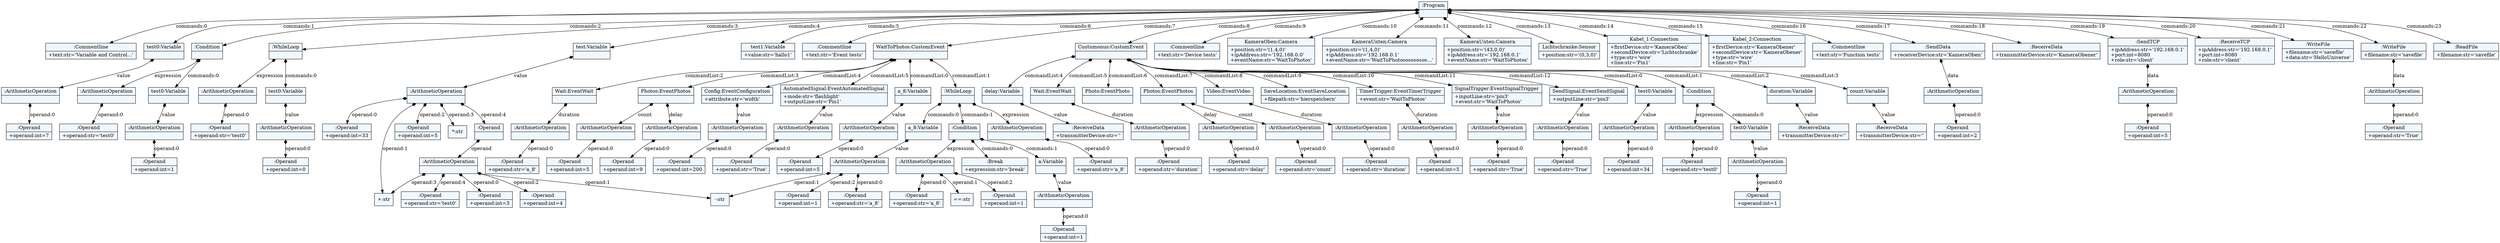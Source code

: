 
    digraph textX {
    fontname = "Bitstream Vera Sans"
    fontsize = 8
    node[
        shape=record,
        style=filled,
        fillcolor=aliceblue
    ]
    nodesep = 0.3
    edge[dir=black,arrowtail=empty]


2173529099872 -> 2173529107264 [label="commands:0" arrowtail=diamond dir=both]
2173529107264[label="{:Commentline|+text:str='Variable and Control...'\l}"]
2173529099872 -> 2173529098528 [label="commands:1" arrowtail=diamond dir=both]
2173529098528 -> 2173529107312 [label="value" arrowtail=diamond dir=both]
2173529107312 -> 2173529203696 [label="operand:0" arrowtail=diamond dir=both]
2173529203696[label="{:Operand|+operand:int=7\l}"]
2173529107312[label="{:ArithmeticOperation|}"]
2173529098528[label="{test0:Variable|}"]
2173529099872 -> 2173529108704 [label="commands:2" arrowtail=diamond dir=both]
2173529108704 -> 2173529208832 [label="expression" arrowtail=diamond dir=both]
2173529208832 -> 2173529195920 [label="operand:0" arrowtail=diamond dir=both]
2173529195920[label="{:Operand|+operand:str='test0'\l}"]
2173529208832[label="{:ArithmeticOperation|}"]
2173529108704 -> 2173529203168 [label="commands:0" arrowtail=diamond dir=both]
2173529203168 -> 2173529208208 [label="value" arrowtail=diamond dir=both]
2173529208208 -> 2173529207152 [label="operand:0" arrowtail=diamond dir=both]
2173529207152[label="{:Operand|+operand:int=1\l}"]
2173529208208[label="{:ArithmeticOperation|}"]
2173529203168[label="{test0:Variable|}"]
2173529108704[label="{:Condition|}"]
2173529099872 -> 2173529096368 [label="commands:3" arrowtail=diamond dir=both]
2173529096368 -> 2173529210800 [label="expression" arrowtail=diamond dir=both]
2173529210800 -> 2173529194576 [label="operand:0" arrowtail=diamond dir=both]
2173529194576[label="{:Operand|+operand:str='test0'\l}"]
2173529210800[label="{:ArithmeticOperation|}"]
2173529096368 -> 2173529195056 [label="commands:0" arrowtail=diamond dir=both]
2173529195056 -> 2173529204704 [label="value" arrowtail=diamond dir=both]
2173529204704 -> 2173529204128 [label="operand:0" arrowtail=diamond dir=both]
2173529204128[label="{:Operand|+operand:int=0\l}"]
2173529204704[label="{:ArithmeticOperation|}"]
2173529195056[label="{test0:Variable|}"]
2173529096368[label="{:WhileLoop|}"]
2173529099872 -> 2173529206240 [label="commands:4" arrowtail=diamond dir=both]
2173529206240 -> 2173529205856 [label="value" arrowtail=diamond dir=both]
2173529205856 -> 2173529203120 [label="operand:0" arrowtail=diamond dir=both]
2173529203120[label="{:Operand|+operand:int=33\l}"]
2173529205856 -> "+:str" [label="operand:1" arrowtail=diamond dir=both]
2173529205856 -> 2173529201968 [label="operand:2" arrowtail=diamond dir=both]
2173529201968[label="{:Operand|+operand:int=5\l}"]
2173529205856 -> "*:str" [label="operand:3" arrowtail=diamond dir=both]
2173529205856 -> 2173529200864 [label="operand:4" arrowtail=diamond dir=both]
2173529200864 -> 2173529202544 [label="operand" arrowtail=diamond dir=both]
2173529202544 -> 2173529210704 [label="operand:0" arrowtail=diamond dir=both]
2173529210704[label="{:Operand|+operand:int=3\l}"]
2173529202544 -> "-:str" [label="operand:1" arrowtail=diamond dir=both]
2173529202544 -> 2173529194672 [label="operand:2" arrowtail=diamond dir=both]
2173529194672[label="{:Operand|+operand:int=4\l}"]
2173529202544 -> "+:str" [label="operand:3" arrowtail=diamond dir=both]
2173529202544 -> 2173529204512 [label="operand:4" arrowtail=diamond dir=both]
2173529204512[label="{:Operand|+operand:str='test0'\l}"]
2173529202544[label="{:ArithmeticOperation|}"]
2173529200864[label="{:Operand|}"]
2173529205856[label="{:ArithmeticOperation|}"]
2173529206240[label="{test:Variable|}"]
2173529099872 -> 2173529210752 [label="commands:5" arrowtail=diamond dir=both]
2173529210752[label="{test1:Variable|+value:str='hallo1'\l}"]
2173529099872 -> 2173529206000 [label="commands:6" arrowtail=diamond dir=both]
2173529206000[label="{:Commentline|+text:str='Event tests'\l}"]
2173529099872 -> 2173529204320 [label="commands:7" arrowtail=diamond dir=both]
2173529204320 -> 2173529197648 [label="commandList:0" arrowtail=diamond dir=both]
2173529197648 -> 2173529204224 [label="value" arrowtail=diamond dir=both]
2173529204224 -> 2173529195680 [label="operand:0" arrowtail=diamond dir=both]
2173529195680[label="{:Operand|+operand:int=5\l}"]
2173529204224[label="{:ArithmeticOperation|}"]
2173529197648[label="{a_8:Variable|}"]
2173529204320 -> 2173529210656 [label="commandList:1" arrowtail=diamond dir=both]
2173529210656 -> 2173529202880 [label="expression" arrowtail=diamond dir=both]
2173529202880 -> 2173529196784 [label="operand:0" arrowtail=diamond dir=both]
2173529196784[label="{:Operand|+operand:str='a_8'\l}"]
2173529202880[label="{:ArithmeticOperation|}"]
2173529210656 -> 2173529196688 [label="commands:0" arrowtail=diamond dir=both]
2173529196688 -> 2173529197696 [label="value" arrowtail=diamond dir=both]
2173529197696 -> 2173529198176 [label="operand:0" arrowtail=diamond dir=both]
2173529198176[label="{:Operand|+operand:str='a_8'\l}"]
2173529197696 -> "-:str" [label="operand:1" arrowtail=diamond dir=both]
2173529197696 -> 2173529206144 [label="operand:2" arrowtail=diamond dir=both]
2173529206144[label="{:Operand|+operand:int=1\l}"]
2173529197696[label="{:ArithmeticOperation|}"]
2173529196688[label="{a_8:Variable|}"]
2173529210656 -> 2173529204752 [label="commands:1" arrowtail=diamond dir=both]
2173529204752 -> 2173529196832 [label="expression" arrowtail=diamond dir=both]
2173529196832 -> 2173529198272 [label="operand:0" arrowtail=diamond dir=both]
2173529198272[label="{:Operand|+operand:str='a_8'\l}"]
2173529196832 -> "==:str" [label="operand:1" arrowtail=diamond dir=both]
2173529196832 -> 2173529200000 [label="operand:2" arrowtail=diamond dir=both]
2173529200000[label="{:Operand|+operand:int=1\l}"]
2173529196832[label="{:ArithmeticOperation|}"]
2173529204752 -> 2173529207200 [label="commands:0" arrowtail=diamond dir=both]
2173529207200[label="{:Break|+expression:str='break'\l}"]
2173529204752 -> 2173529202736 [label="commands:1" arrowtail=diamond dir=both]
2173529202736 -> 2173529202304 [label="value" arrowtail=diamond dir=both]
2173529202304 -> 2173529202592 [label="operand:0" arrowtail=diamond dir=both]
2173529202592[label="{:Operand|+operand:int=1\l}"]
2173529202304[label="{:ArithmeticOperation|}"]
2173529202736[label="{a:Variable|}"]
2173529204752[label="{:Condition|}"]
2173529210656[label="{:WhileLoop|}"]
2173529204320 -> 2173529195104 [label="commandList:2" arrowtail=diamond dir=both]
2173529195104 -> 2173529205904 [label="duration" arrowtail=diamond dir=both]
2173529205904 -> 2173529199952 [label="operand:0" arrowtail=diamond dir=both]
2173529199952[label="{:Operand|+operand:str='a_8'\l}"]
2173529205904[label="{:ArithmeticOperation|}"]
2173529195104[label="{Wait:EventWait|}"]
2173529204320 -> 2173529196736 [label="commandList:3" arrowtail=diamond dir=both]
2173529196736 -> 2173496105376 [label="count" arrowtail=diamond dir=both]
2173496105376 -> 2173529208304 [label="operand:0" arrowtail=diamond dir=both]
2173529208304[label="{:Operand|+operand:int=5\l}"]
2173496105376[label="{:ArithmeticOperation|}"]
2173529196736 -> 2173529197072 [label="delay" arrowtail=diamond dir=both]
2173529197072 -> 2173529210512 [label="operand:0" arrowtail=diamond dir=both]
2173529210512[label="{:Operand|+operand:int=9\l}"]
2173529197072[label="{:ArithmeticOperation|}"]
2173529196736[label="{Photos:EventPhotos|}"]
2173529204320 -> 2173487725504 [label="commandList:4" arrowtail=diamond dir=both]
2173487725504 -> 2173529209120 [label="value" arrowtail=diamond dir=both]
2173529209120 -> 2173529209792 [label="operand:0" arrowtail=diamond dir=both]
2173529209792[label="{:Operand|+operand:int=200\l}"]
2173529209120[label="{:ArithmeticOperation|}"]
2173487725504[label="{Config:EventConfiguration|+attribute:str='width'\l}"]
2173529204320 -> 2173529200960 [label="commandList:5" arrowtail=diamond dir=both]
2173529200960 -> 2173529210608 [label="value" arrowtail=diamond dir=both]
2173529210608 -> 2173529209456 [label="operand:0" arrowtail=diamond dir=both]
2173529209456[label="{:Operand|+operand:str='True'\l}"]
2173529210608[label="{:ArithmeticOperation|}"]
2173529200960[label="{AutomatedSignal:EventAutomatedSignal|+mode:str='flashlight'\l+outputLine:str='Pin1'\l}"]
2173529204320[label="{WaitToPhotos:CustomEvent|}"]
2173529099872 -> 2173529196256 [label="commands:8" arrowtail=diamond dir=both]
2173529196256 -> 2173529210272 [label="commandList:0" arrowtail=diamond dir=both]
2173529210272 -> 2173529208976 [label="value" arrowtail=diamond dir=both]
2173529208976 -> 2173529209024 [label="operand:0" arrowtail=diamond dir=both]
2173529209024[label="{:Operand|+operand:int=34\l}"]
2173529208976[label="{:ArithmeticOperation|}"]
2173529210272[label="{test0:Variable|}"]
2173529196256 -> 2173529209888 [label="commandList:1" arrowtail=diamond dir=both]
2173529209888 -> 2173529208928 [label="expression" arrowtail=diamond dir=both]
2173529208928 -> 2173529207776 [label="operand:0" arrowtail=diamond dir=both]
2173529207776[label="{:Operand|+operand:str='test0'\l}"]
2173529208928[label="{:ArithmeticOperation|}"]
2173529209888 -> 2173529209408 [label="commands:0" arrowtail=diamond dir=both]
2173529209408 -> 2173529208496 [label="value" arrowtail=diamond dir=both]
2173529208496 -> 2173529207440 [label="operand:0" arrowtail=diamond dir=both]
2173529207440[label="{:Operand|+operand:int=1\l}"]
2173529208496[label="{:ArithmeticOperation|}"]
2173529209408[label="{test0:Variable|}"]
2173529209888[label="{:Condition|}"]
2173529196256 -> 2173529210128 [label="commandList:2" arrowtail=diamond dir=both]
2173529210128 -> 2173529207680 [label="value" arrowtail=diamond dir=both]
2173529207680[label="{:ReceiveData|+transmitterDevice:str=''\l}"]
2173529210128[label="{duration:Variable|}"]
2173529196256 -> 2173528283216 [label="commandList:3" arrowtail=diamond dir=both]
2173528283216 -> 2173529208352 [label="value" arrowtail=diamond dir=both]
2173529208352[label="{:ReceiveData|+transmitterDevice:str=''\l}"]
2173528283216[label="{count:Variable|}"]
2173529196256 -> 2173529209360 [label="commandList:4" arrowtail=diamond dir=both]
2173529209360 -> 2173529206384 [label="value" arrowtail=diamond dir=both]
2173529206384[label="{:ReceiveData|+transmitterDevice:str=''\l}"]
2173529209360[label="{delay:Variable|}"]
2173529196256 -> 2173529208544 [label="commandList:5" arrowtail=diamond dir=both]
2173529208544 -> 2173529207248 [label="duration" arrowtail=diamond dir=both]
2173529207248 -> 2173529204368 [label="operand:0" arrowtail=diamond dir=both]
2173529204368[label="{:Operand|+operand:str='duration'\l}"]
2173529207248[label="{:ArithmeticOperation|}"]
2173529208544[label="{Wait:EventWait|}"]
2173529196256 -> 2173529206768 [label="commandList:6" arrowtail=diamond dir=both]
2173529206768[label="{Photo:EventPhoto|}"]
2173529196256 -> 2173529207392 [label="commandList:7" arrowtail=diamond dir=both]
2173529207392 -> 2173529206288 [label="count" arrowtail=diamond dir=both]
2173529206288 -> 2173529206336 [label="operand:0" arrowtail=diamond dir=both]
2173529206336[label="{:Operand|+operand:str='count'\l}"]
2173529206288[label="{:ArithmeticOperation|}"]
2173529207392 -> 2173529206672 [label="delay" arrowtail=diamond dir=both]
2173529206672 -> 2173529204944 [label="operand:0" arrowtail=diamond dir=both]
2173529204944[label="{:Operand|+operand:str='delay'\l}"]
2173529206672[label="{:ArithmeticOperation|}"]
2173529207392[label="{Photos:EventPhotos|}"]
2173529196256 -> 2173529205424 [label="commandList:8" arrowtail=diamond dir=both]
2173529205424 -> 2173529203408 [label="duration" arrowtail=diamond dir=both]
2173529203408 -> 2173529201776 [label="operand:0" arrowtail=diamond dir=both]
2173529201776[label="{:Operand|+operand:str='duration'\l}"]
2173529203408[label="{:ArithmeticOperation|}"]
2173529205424[label="{Video:EventVideo|}"]
2173529196256 -> 2173529203840 [label="commandList:9" arrowtail=diamond dir=both]
2173529203840[label="{SaveLocation:EventSaveLocation|+filepath:str='hierspeichern'\l}"]
2173529196256 -> 2173529204800 [label="commandList:10" arrowtail=diamond dir=both]
2173529204800 -> 2173529198608 [label="duration" arrowtail=diamond dir=both]
2173529198608 -> 2173529201536 [label="operand:0" arrowtail=diamond dir=both]
2173529201536[label="{:Operand|+operand:int=5\l}"]
2173529198608[label="{:ArithmeticOperation|}"]
2173529204800[label="{TimerTrigger:EventTimerTrigger|+event:str='WaitToPhotos'\l}"]
2173529196256 -> 2173522635872 [label="commandList:11" arrowtail=diamond dir=both]
2173522635872 -> 2173529201872 [label="value" arrowtail=diamond dir=both]
2173529201872 -> 2173529199616 [label="operand:0" arrowtail=diamond dir=both]
2173529199616[label="{:Operand|+operand:str='True'\l}"]
2173529201872[label="{:ArithmeticOperation|}"]
2173522635872[label="{SignalTrigger:EventSignalTrigger|+inputLine:str='pin3'\l+event:str='WaitToPhotos'\l}"]
2173529196256 -> 2173529201152 [label="commandList:12" arrowtail=diamond dir=both]
2173529201152 -> 2173529201440 [label="value" arrowtail=diamond dir=both]
2173529201440 -> 2173529200048 [label="operand:0" arrowtail=diamond dir=both]
2173529200048[label="{:Operand|+operand:str='True'\l}"]
2173529201440[label="{:ArithmeticOperation|}"]
2173529201152[label="{SendSignal:EventSendSignal|+outputLine:str='pin3'\l}"]
2173529196256[label="{Custumonus:CustomEvent|}"]
2173529099872 -> 2173529198032 [label="commands:9" arrowtail=diamond dir=both]
2173529198032[label="{:Commentline|+text:str='Device tests'\l}"]
2173529099872 -> 2173529209840 [label="commands:10" arrowtail=diamond dir=both]
2173529209840[label="{KameraOben:Camera|+position:str='(1,4,0)'\l+ipAddress:str='192.168.0.0'\l+eventName:str='WaitToPhotos'\l}"]
2173529099872 -> 2173529209264 [label="commands:11" arrowtail=diamond dir=both]
2173529209264[label="{KameraUnten:Camera|+position:str='(1,4,0)'\l+ipAddress:str='192.168.0.1'\l+eventName:str='WaitToPhotososososos...'\l}"]
2173529099872 -> 2173529196160 [label="commands:12" arrowtail=diamond dir=both]
2173529196160[label="{KameraUnten:Camera|+position:str='(43,0,0)'\l+ipAddress:str='192.168.0.1'\l+eventName:str='WaitToPhotos'\l}"]
2173529099872 -> 2173529195152 [label="commands:13" arrowtail=diamond dir=both]
2173529195152[label="{Lichtschranke:Sensor|+position:str='(0,3,0)'\l}"]
2173529099872 -> 2173529200144 [label="commands:14" arrowtail=diamond dir=both]
2173529200144[label="{Kabel_1:Connection|+firstDevice:str='KameraOben'\l+secondDevice:str='Lichtschranke'\l+type:str='wire'\l+line:str='Pin1'\l}"]
2173529099872 -> 2173529200192 [label="commands:15" arrowtail=diamond dir=both]
2173529200192[label="{Kabel_2:Connection|+firstDevice:str='KameraObener'\l+secondDevice:str='KameraObener'\l+type:str='wire'\l+line:str='Pin1'\l}"]
2173529099872 -> 2173528995648 [label="commands:16" arrowtail=diamond dir=both]
2173528995648[label="{:Commentline|+text:str='Function tests'\l}"]
2173529099872 -> 2173528995504 [label="commands:17" arrowtail=diamond dir=both]
2173528995504 -> 2173528993152 [label="data" arrowtail=diamond dir=both]
2173528993152 -> 2173528994400 [label="operand:0" arrowtail=diamond dir=both]
2173528994400[label="{:Operand|+operand:int=2\l}"]
2173528993152[label="{:ArithmeticOperation|}"]
2173528995504[label="{:SendData|+receiverDevice:str='KameraOben'\l}"]
2173529099872 -> 2173529098672 [label="commands:18" arrowtail=diamond dir=both]
2173529098672[label="{:ReceiveData|+transmitterDevice:str='KameraObener'\l}"]
2173529099872 -> 2173528988016 [label="commands:19" arrowtail=diamond dir=both]
2173528988016 -> 2173528994160 [label="data" arrowtail=diamond dir=both]
2173528994160 -> 2173528996704 [label="operand:0" arrowtail=diamond dir=both]
2173528996704[label="{:Operand|+operand:int=5\l}"]
2173528994160[label="{:ArithmeticOperation|}"]
2173528988016[label="{:SendTCP|+ipAddress:str='192.168.0.1'\l+port:int=8080\l+role:str='client'\l}"]
2173529099872 -> 2173528995168 [label="commands:20" arrowtail=diamond dir=both]
2173528995168[label="{:ReceiveTCP|+ipAddress:str='192.168.0.1'\l+port:int=8080\l+role:str='client'\l}"]
2173529099872 -> 2173528985472 [label="commands:21" arrowtail=diamond dir=both]
2173528985472[label="{:WriteFile|+filename:str='savefile'\l+data:str='HelloUniverse'\l}"]
2173529099872 -> 2173528991280 [label="commands:22" arrowtail=diamond dir=both]
2173528991280 -> 2173528982016 [label="data" arrowtail=diamond dir=both]
2173528982016 -> 2173528983216 [label="operand:0" arrowtail=diamond dir=both]
2173528983216[label="{:Operand|+operand:str='True'\l}"]
2173528982016[label="{:ArithmeticOperation|}"]
2173528991280[label="{:WriteFile|+filename:str='savefile'\l}"]
2173529099872 -> 2173528995552 [label="commands:23" arrowtail=diamond dir=both]
2173528995552[label="{:ReadFile|+filename:str='savefile'\l}"]
2173529099872[label="{:Program|}"]

}
